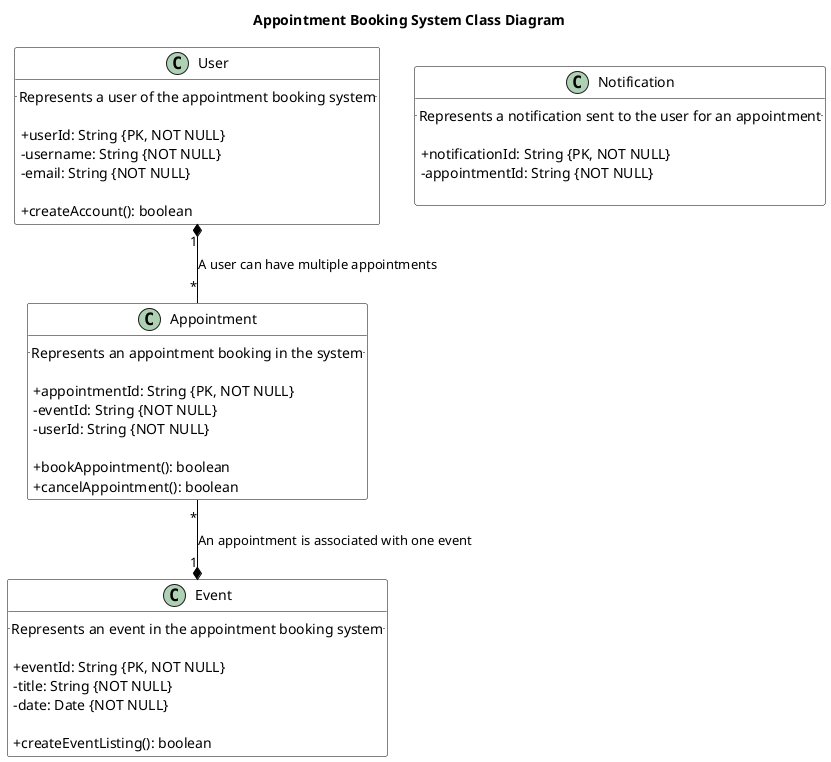 @startuml
skinparam class {
    BackgroundColor White
    BorderColor Black
    ArrowColor Black
}
skinparam classAttributeIconSize 0
title Appointment Booking System Class Diagram
class User {
.. Represents a user of the appointment booking system ..

+ userId: String {PK, NOT NULL}
- username: String {NOT NULL}
- email: String {NOT NULL}

+ createAccount(): boolean
}
class Event {
.. Represents an event in the appointment booking system ..

+ eventId: String {PK, NOT NULL}
- title: String {NOT NULL}
- date: Date {NOT NULL}

+ createEventListing(): boolean
}
class Appointment {
.. Represents an appointment booking in the system ..

+ appointmentId: String {PK, NOT NULL}
- eventId: String {NOT NULL}
- userId: String {NOT NULL}

+ bookAppointment(): boolean
+ cancelAppointment(): boolean
}
class Notification {
.. Represents a notification sent to the user for an appointment ..

+ notificationId: String {PK, NOT NULL}
- appointmentId: String {NOT NULL}

}
User "1" *-- "*" Appointment : A user can have multiple appointments
Appointment "*" --* "1" Event : An appointment is associated with one event
@enduml